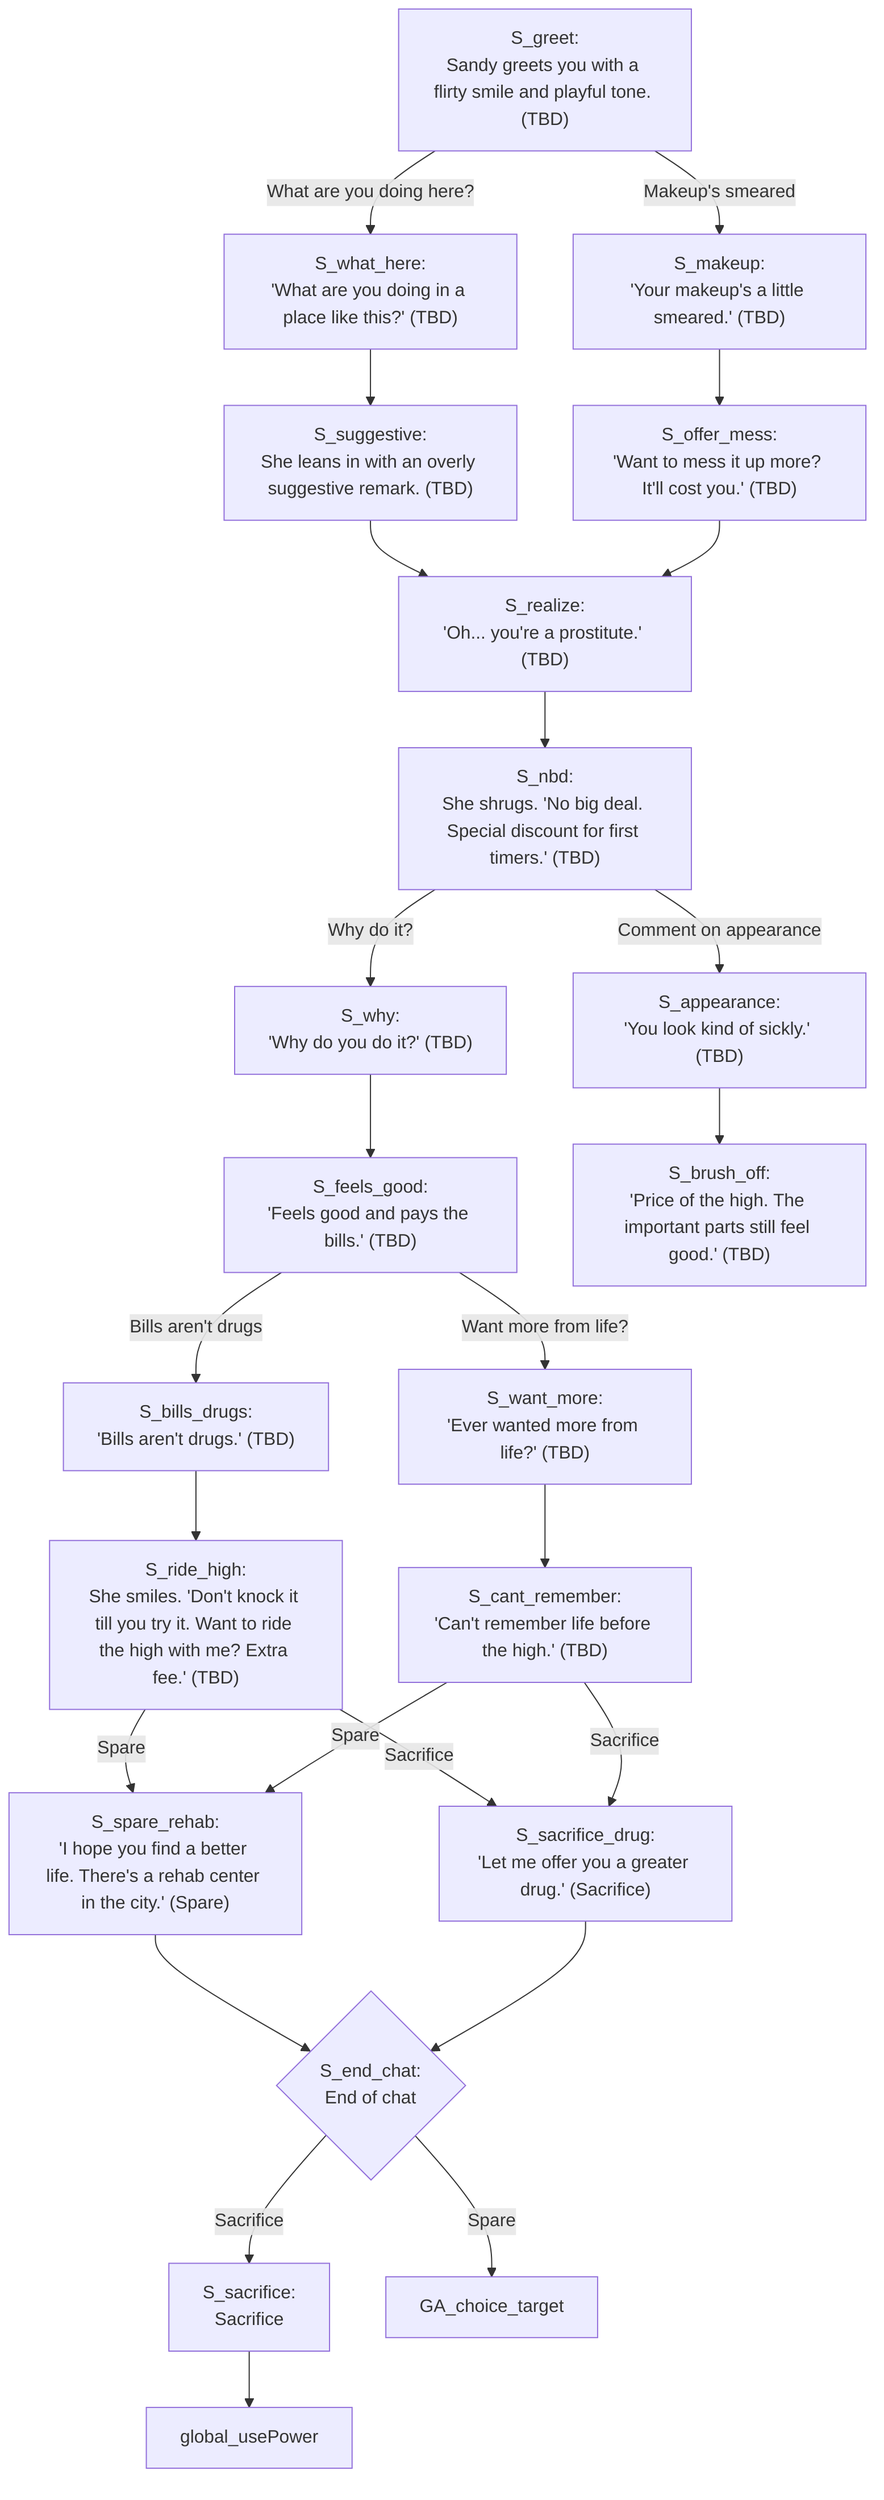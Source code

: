 flowchart TD
direction LR
S_greet["S_greet:<br/>Sandy greets you with a flirty smile and playful tone. (TBD)"] -->|What are you doing here?| S_what_here
S_greet -->|Makeup's smeared| S_makeup
S_what_here["S_what_here:<br/>'What are you doing in a place like this?' (TBD)"] --> S_suggestive
S_suggestive["S_suggestive:<br/>She leans in with an overly suggestive remark. (TBD)"] --> S_realize
S_makeup["S_makeup:<br/>'Your makeup's a little smeared.' (TBD)"] --> S_offer_mess
S_offer_mess["S_offer_mess:<br/>'Want to mess it up more? It'll cost you.' (TBD)"] --> S_realize
S_realize["S_realize:<br/>'Oh... you're a prostitute.' (TBD)"] --> S_nbd
S_nbd["S_nbd:<br/>She shrugs. 'No big deal. Special discount for first timers.' (TBD)"] -->|Why do it?| S_why
S_nbd -->|Comment on appearance| S_appearance
S_why["S_why:<br/>'Why do you do it?' (TBD)"] --> S_feels_good
S_feels_good["S_feels_good:<br/>'Feels good and pays the bills.' (TBD)"] -->|Bills aren't drugs| S_bills_drugs
S_feels_good -->|Want more from life?| S_want_more
S_bills_drugs["S_bills_drugs:<br/>'Bills aren't drugs.' (TBD)"] --> S_ride_high
S_ride_high["S_ride_high:<br/>She smiles. 'Don't knock it till you try it. Want to ride the high with me? Extra fee.' (TBD)"] -->|Spare| S_spare_rehab
S_ride_high -->|Sacrifice| S_sacrifice_drug
S_cant_remember["S_cant_remember:<br/>'Can't remember life before the high.' (TBD)"] -->|Spare| S_spare_rehab
S_cant_remember -->|Sacrifice| S_sacrifice_drug
S_spare_rehab["S_spare_rehab:<br/>'I hope you find a better life. There's a rehab center in the city.' (Spare)"] --> S_end_chat
S_sacrifice_drug["S_sacrifice_drug:<br/>'Let me offer you a greater drug.' (Sacrifice)"] --> S_end_chat
S_want_more["S_want_more:<br/>'Ever wanted more from life?' (TBD)"] --> S_cant_remember
S_appearance["S_appearance:<br/>'You look kind of sickly.' (TBD)"] --> S_brush_off
S_brush_off["S_brush_off:<br/>'Price of the high. The important parts still feel good.' (TBD)"]

S_end_chat{"S_end_chat:<br/>End of chat"} -->|Sacrifice| S_sacrifice
S_end_chat -->|Spare| GA_choice_target

S_sacrifice["S_sacrifice:<br/>Sacrifice"] --> global_usePower